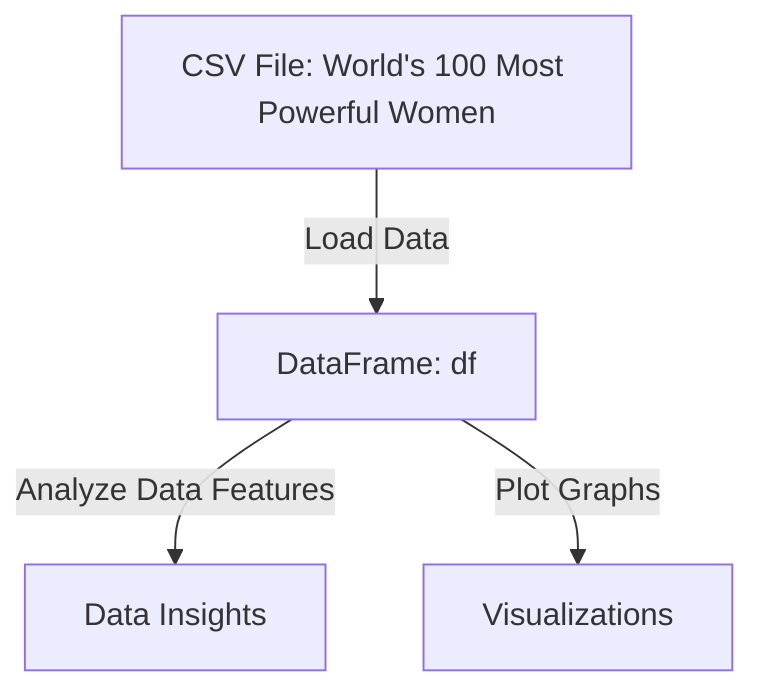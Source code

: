 flowchart TD
  A["CSV File: World's 100 Most Powerful Women"] -->|Load Data| B["DataFrame: df"]
  %% A: Represents the data source CSV file containing information about the world's 100 most powerful women.
  %% B: Represents the DataFrame 'df' that holds the dataset loaded from the CSV.

  B -->|Analyze Data Features| C["Data Insights"]
  %% C: Represents the insights and exploration conducted on 'df' to understand various data features.

  B -->|Plot Graphs| D["Visualizations"]
  %% D: Represents the visualizations created from the DataFrame 'df' to depict different data aspects.